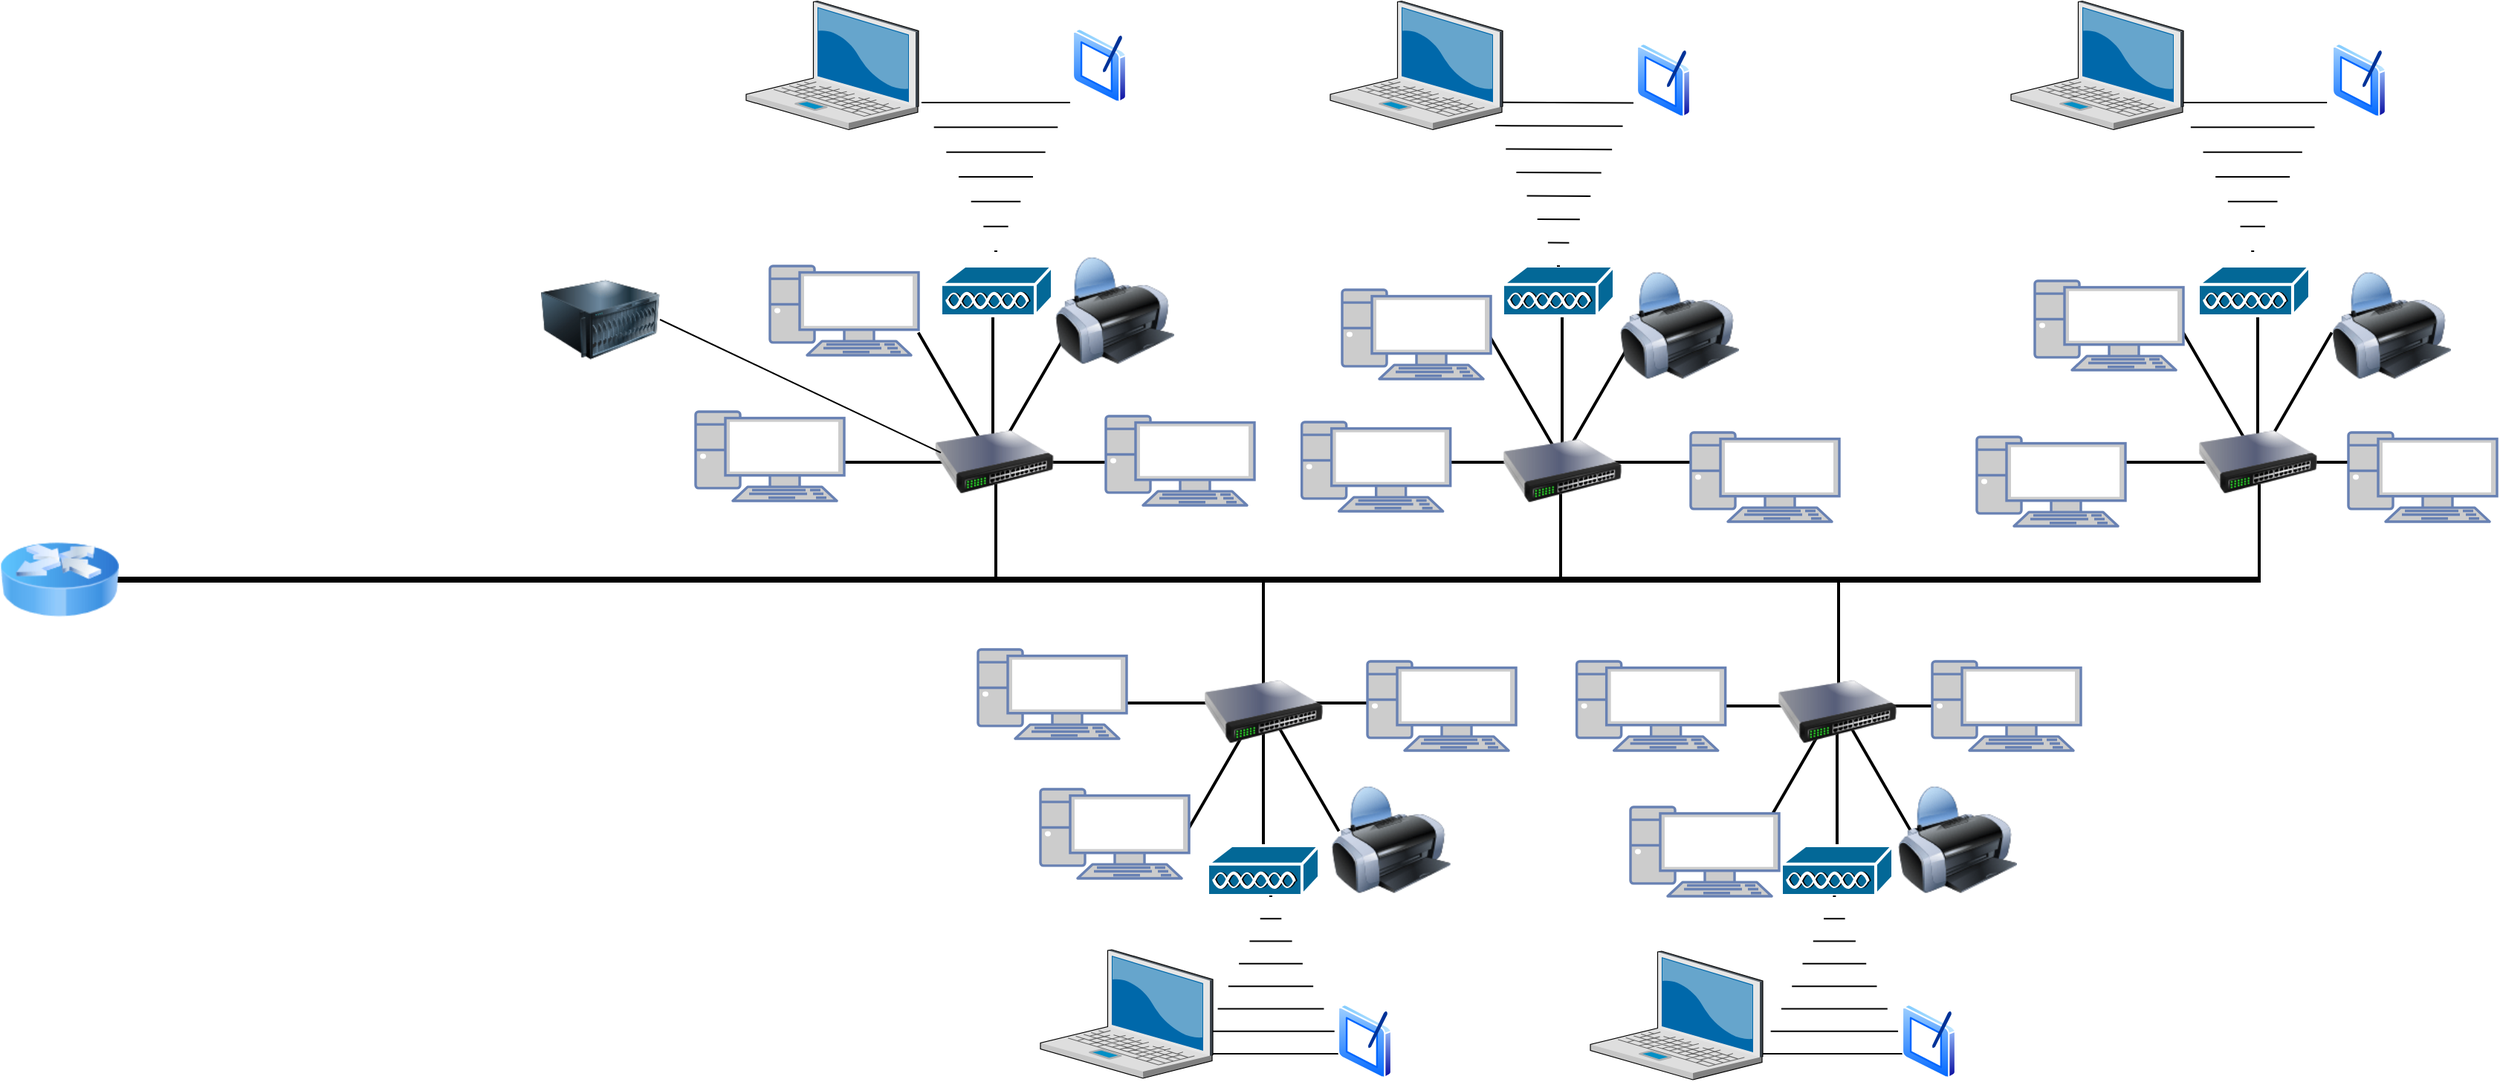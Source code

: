 <mxfile version="22.0.6" type="device">
  <diagram name="Page-1" id="X2FeLog_ubwmcEvJWv8t">
    <mxGraphModel dx="2785" dy="2284" grid="1" gridSize="10" guides="1" tooltips="1" connect="1" arrows="1" fold="1" page="1" pageScale="1" pageWidth="827" pageHeight="1169" math="0" shadow="0">
      <root>
        <mxCell id="0" />
        <mxCell id="1" parent="0" />
        <mxCell id="Phao7U0Y4ZMj5dp_W-zo-1" value="" style="line;strokeWidth=4;html=1;perimeter=backbonePerimeter;points=[];outlineConnect=0;" parent="1" vertex="1">
          <mxGeometry x="40" y="316" width="1450" height="10" as="geometry" />
        </mxCell>
        <mxCell id="Phao7U0Y4ZMj5dp_W-zo-2" value="" style="shape=waypoint;sketch=0;fillStyle=solid;size=6;pointerEvents=1;points=[];fillColor=none;resizable=0;rotatable=0;perimeter=centerPerimeter;snapToPoint=1;" parent="1" vertex="1">
          <mxGeometry x="1196" y="395" width="20" height="20" as="geometry" />
        </mxCell>
        <mxCell id="Phao7U0Y4ZMj5dp_W-zo-4" value="" style="line;strokeWidth=2;html=1;rotation=90;" parent="1" vertex="1">
          <mxGeometry x="1167" y="358" width="80" height="10" as="geometry" />
        </mxCell>
        <mxCell id="Phao7U0Y4ZMj5dp_W-zo-6" value="" style="line;strokeWidth=2;html=1;rotation=-60;" parent="1" vertex="1">
          <mxGeometry x="1130.83" y="430" width="100" height="34" as="geometry" />
        </mxCell>
        <mxCell id="Phao7U0Y4ZMj5dp_W-zo-7" value="" style="line;strokeWidth=2;html=1;rotation=0;" parent="1" vertex="1">
          <mxGeometry x="1106" y="389" width="100" height="34" as="geometry" />
        </mxCell>
        <mxCell id="Phao7U0Y4ZMj5dp_W-zo-8" value="" style="line;strokeWidth=2;html=1;rotation=0;" parent="1" vertex="1">
          <mxGeometry x="1206" y="389" width="100" height="34" as="geometry" />
        </mxCell>
        <mxCell id="Phao7U0Y4ZMj5dp_W-zo-9" value="" style="line;strokeWidth=2;html=1;rotation=-120;" parent="1" vertex="1">
          <mxGeometry x="1181.83" y="432" width="100" height="34" as="geometry" />
        </mxCell>
        <mxCell id="Phao7U0Y4ZMj5dp_W-zo-10" value="" style="line;strokeWidth=2;html=1;rotation=90;" parent="1" vertex="1">
          <mxGeometry x="1156" y="452" width="100" height="10" as="geometry" />
        </mxCell>
        <mxCell id="Phao7U0Y4ZMj5dp_W-zo-19" value="" style="shape=waypoint;sketch=0;fillStyle=solid;size=6;pointerEvents=1;points=[];fillColor=none;resizable=0;rotatable=0;perimeter=centerPerimeter;snapToPoint=1;" parent="1" vertex="1">
          <mxGeometry x="1479" y="231" width="20" height="20" as="geometry" />
        </mxCell>
        <mxCell id="Phao7U0Y4ZMj5dp_W-zo-20" value="" style="line;strokeWidth=2;html=1;rotation=90;" parent="1" vertex="1">
          <mxGeometry x="1450" y="278" width="80" height="10" as="geometry" />
        </mxCell>
        <mxCell id="Phao7U0Y4ZMj5dp_W-zo-21" value="" style="line;strokeWidth=2;html=1;rotation=60;" parent="1" vertex="1">
          <mxGeometry x="1413.83" y="181" width="100" height="34" as="geometry" />
        </mxCell>
        <mxCell id="Phao7U0Y4ZMj5dp_W-zo-22" value="" style="line;strokeWidth=2;html=1;rotation=0;" parent="1" vertex="1">
          <mxGeometry x="1374" y="225" width="100" height="34" as="geometry" />
        </mxCell>
        <mxCell id="Phao7U0Y4ZMj5dp_W-zo-23" value="" style="line;strokeWidth=2;html=1;rotation=0;" parent="1" vertex="1">
          <mxGeometry x="1489" y="225" width="100" height="34" as="geometry" />
        </mxCell>
        <mxCell id="Phao7U0Y4ZMj5dp_W-zo-24" value="" style="line;strokeWidth=2;html=1;rotation=-240;" parent="1" vertex="1">
          <mxGeometry x="1463.83" y="181" width="100" height="34" as="geometry" />
        </mxCell>
        <mxCell id="Phao7U0Y4ZMj5dp_W-zo-25" value="" style="line;strokeWidth=2;html=1;rotation=90;" parent="1" vertex="1">
          <mxGeometry x="1439" y="186" width="100" height="10" as="geometry" />
        </mxCell>
        <mxCell id="Phao7U0Y4ZMj5dp_W-zo-26" value="" style="shape=waypoint;sketch=0;fillStyle=solid;size=6;pointerEvents=1;points=[];fillColor=none;resizable=0;rotatable=0;perimeter=centerPerimeter;snapToPoint=1;" parent="1" vertex="1">
          <mxGeometry x="1011" y="231" width="20" height="20" as="geometry" />
        </mxCell>
        <mxCell id="Phao7U0Y4ZMj5dp_W-zo-27" value="" style="line;strokeWidth=2;html=1;rotation=90;" parent="1" vertex="1">
          <mxGeometry x="980" y="278" width="80" height="10" as="geometry" />
        </mxCell>
        <mxCell id="Phao7U0Y4ZMj5dp_W-zo-28" value="" style="line;strokeWidth=2;html=1;rotation=60;" parent="1" vertex="1">
          <mxGeometry x="945.83" y="181" width="100" height="34" as="geometry" />
        </mxCell>
        <mxCell id="Phao7U0Y4ZMj5dp_W-zo-29" value="" style="line;strokeWidth=2;html=1;rotation=0;" parent="1" vertex="1">
          <mxGeometry x="921" y="225" width="100" height="34" as="geometry" />
        </mxCell>
        <mxCell id="Phao7U0Y4ZMj5dp_W-zo-30" value="" style="line;strokeWidth=2;html=1;rotation=0;" parent="1" vertex="1">
          <mxGeometry x="1021" y="225" width="100" height="34" as="geometry" />
        </mxCell>
        <mxCell id="Phao7U0Y4ZMj5dp_W-zo-31" value="" style="line;strokeWidth=2;html=1;rotation=-240;" parent="1" vertex="1">
          <mxGeometry x="995.83" y="181" width="100" height="34" as="geometry" />
        </mxCell>
        <mxCell id="Phao7U0Y4ZMj5dp_W-zo-32" value="" style="line;strokeWidth=2;html=1;rotation=90;" parent="1" vertex="1">
          <mxGeometry x="971" y="186" width="100" height="10" as="geometry" />
        </mxCell>
        <mxCell id="Phao7U0Y4ZMj5dp_W-zo-33" value="" style="shape=waypoint;sketch=0;fillStyle=solid;size=6;pointerEvents=1;points=[];fillColor=none;resizable=0;rotatable=0;perimeter=centerPerimeter;snapToPoint=1;" parent="1" vertex="1">
          <mxGeometry x="810" y="393" width="20" height="20" as="geometry" />
        </mxCell>
        <mxCell id="Phao7U0Y4ZMj5dp_W-zo-34" value="" style="line;strokeWidth=2;html=1;rotation=90;" parent="1" vertex="1">
          <mxGeometry x="780" y="356" width="80" height="10" as="geometry" />
        </mxCell>
        <mxCell id="Phao7U0Y4ZMj5dp_W-zo-35" value="" style="line;strokeWidth=2;html=1;rotation=-60;" parent="1" vertex="1">
          <mxGeometry x="744.83" y="428" width="100" height="34" as="geometry" />
        </mxCell>
        <mxCell id="Phao7U0Y4ZMj5dp_W-zo-36" value="" style="line;strokeWidth=2;html=1;rotation=0;" parent="1" vertex="1">
          <mxGeometry x="720" y="387" width="100" height="34" as="geometry" />
        </mxCell>
        <mxCell id="Phao7U0Y4ZMj5dp_W-zo-37" value="" style="line;strokeWidth=2;html=1;rotation=0;" parent="1" vertex="1">
          <mxGeometry x="820" y="387" width="100" height="34" as="geometry" />
        </mxCell>
        <mxCell id="Phao7U0Y4ZMj5dp_W-zo-38" value="" style="line;strokeWidth=2;html=1;rotation=-120;" parent="1" vertex="1">
          <mxGeometry x="795.83" y="430" width="100" height="34" as="geometry" />
        </mxCell>
        <mxCell id="Phao7U0Y4ZMj5dp_W-zo-39" value="" style="line;strokeWidth=2;html=1;rotation=90;" parent="1" vertex="1">
          <mxGeometry x="770" y="450" width="100" height="10" as="geometry" />
        </mxCell>
        <mxCell id="Phao7U0Y4ZMj5dp_W-zo-40" value="" style="shape=waypoint;sketch=0;fillStyle=solid;size=6;pointerEvents=1;points=[];fillColor=none;resizable=0;rotatable=0;perimeter=centerPerimeter;snapToPoint=1;" parent="1" vertex="1">
          <mxGeometry x="628" y="231" width="20" height="20" as="geometry" />
        </mxCell>
        <mxCell id="Phao7U0Y4ZMj5dp_W-zo-41" value="" style="line;strokeWidth=2;html=1;rotation=90;" parent="1" vertex="1">
          <mxGeometry x="600" y="278" width="80" height="10" as="geometry" />
        </mxCell>
        <mxCell id="Phao7U0Y4ZMj5dp_W-zo-42" value="" style="line;strokeWidth=2;html=1;rotation=60;" parent="1" vertex="1">
          <mxGeometry x="562.83" y="181" width="100" height="34" as="geometry" />
        </mxCell>
        <mxCell id="Phao7U0Y4ZMj5dp_W-zo-43" value="" style="line;strokeWidth=2;html=1;rotation=0;" parent="1" vertex="1">
          <mxGeometry x="538" y="225" width="100" height="34" as="geometry" />
        </mxCell>
        <mxCell id="Phao7U0Y4ZMj5dp_W-zo-44" value="" style="line;strokeWidth=2;html=1;rotation=0;" parent="1" vertex="1">
          <mxGeometry x="638" y="225" width="100" height="34" as="geometry" />
        </mxCell>
        <mxCell id="Phao7U0Y4ZMj5dp_W-zo-45" value="" style="line;strokeWidth=2;html=1;rotation=-240;" parent="1" vertex="1">
          <mxGeometry x="612.83" y="181" width="100" height="34" as="geometry" />
        </mxCell>
        <mxCell id="Phao7U0Y4ZMj5dp_W-zo-46" value="" style="line;strokeWidth=2;html=1;rotation=90;" parent="1" vertex="1">
          <mxGeometry x="588" y="186" width="100" height="10" as="geometry" />
        </mxCell>
        <mxCell id="XR8GgXqVG0Ml_icN7VmL-1" value="" style="shape=mxgraph.cisco.misc.access_point;html=1;pointerEvents=1;dashed=0;fillColor=#036897;strokeColor=#ffffff;strokeWidth=2;verticalLabelPosition=bottom;verticalAlign=top;align=center;outlineConnect=0;" vertex="1" parent="1">
          <mxGeometry x="603" y="110" width="75" height="34" as="geometry" />
        </mxCell>
        <mxCell id="XR8GgXqVG0Ml_icN7VmL-2" value="" style="image;html=1;image=img/lib/clip_art/networking/Router_Icon_128x128.png" vertex="1" parent="1">
          <mxGeometry x="-30" y="281" width="80" height="80" as="geometry" />
        </mxCell>
        <mxCell id="XR8GgXqVG0Ml_icN7VmL-3" value="" style="image;html=1;image=img/lib/clip_art/networking/Switch_128x128.png" vertex="1" parent="1">
          <mxGeometry x="598.83" y="202" width="80" height="80" as="geometry" />
        </mxCell>
        <mxCell id="XR8GgXqVG0Ml_icN7VmL-4" value="" style="image;html=1;image=img/lib/clip_art/networking/Switch_128x128.png" vertex="1" parent="1">
          <mxGeometry x="981" y="208" width="80" height="80" as="geometry" />
        </mxCell>
        <mxCell id="XR8GgXqVG0Ml_icN7VmL-5" value="" style="shape=mxgraph.arrows2.wedgeArrowDashed2;html=1;bendable=0;startWidth=50;stepSize=15;rounded=0;" edge="1" parent="1">
          <mxGeometry width="100" height="100" relative="1" as="geometry">
            <mxPoint x="640" as="sourcePoint" />
            <mxPoint x="640" y="100" as="targetPoint" />
          </mxGeometry>
        </mxCell>
        <mxCell id="XR8GgXqVG0Ml_icN7VmL-6" value="" style="image;aspect=fixed;perimeter=ellipsePerimeter;html=1;align=center;shadow=0;dashed=0;spacingTop=3;image=img/lib/active_directory/tablet_pc.svg;" vertex="1" parent="1">
          <mxGeometry x="691.5" y="-50" width="36.5" height="50" as="geometry" />
        </mxCell>
        <mxCell id="XR8GgXqVG0Ml_icN7VmL-8" value="" style="verticalLabelPosition=bottom;sketch=0;aspect=fixed;html=1;verticalAlign=top;strokeColor=none;align=center;outlineConnect=0;shape=mxgraph.citrix.laptop_2;" vertex="1" parent="1">
          <mxGeometry x="472" y="-68.25" width="116" height="86.5" as="geometry" />
        </mxCell>
        <mxCell id="XR8GgXqVG0Ml_icN7VmL-9" value="" style="image;html=1;image=img/lib/clip_art/networking/Switch_128x128.png" vertex="1" parent="1">
          <mxGeometry x="1449" y="202" width="80" height="80" as="geometry" />
        </mxCell>
        <mxCell id="XR8GgXqVG0Ml_icN7VmL-10" value="" style="image;html=1;image=img/lib/clip_art/networking/Switch_128x128.png" vertex="1" parent="1">
          <mxGeometry x="780" y="370" width="80" height="80" as="geometry" />
        </mxCell>
        <mxCell id="XR8GgXqVG0Ml_icN7VmL-11" value="" style="image;html=1;image=img/lib/clip_art/networking/Switch_128x128.png" vertex="1" parent="1">
          <mxGeometry x="1166" y="370" width="80" height="80" as="geometry" />
        </mxCell>
        <mxCell id="XR8GgXqVG0Ml_icN7VmL-12" value="" style="shape=mxgraph.cisco.misc.access_point;html=1;pointerEvents=1;dashed=0;fillColor=#036897;strokeColor=#ffffff;strokeWidth=2;verticalLabelPosition=bottom;verticalAlign=top;align=center;outlineConnect=0;" vertex="1" parent="1">
          <mxGeometry x="981" y="110" width="75" height="34" as="geometry" />
        </mxCell>
        <mxCell id="XR8GgXqVG0Ml_icN7VmL-13" value="" style="shape=mxgraph.cisco.misc.access_point;html=1;pointerEvents=1;dashed=0;fillColor=#036897;strokeColor=#ffffff;strokeWidth=2;verticalLabelPosition=bottom;verticalAlign=top;align=center;outlineConnect=0;" vertex="1" parent="1">
          <mxGeometry x="1449" y="110" width="75" height="34" as="geometry" />
        </mxCell>
        <mxCell id="XR8GgXqVG0Ml_icN7VmL-14" value="" style="shape=mxgraph.cisco.misc.access_point;html=1;pointerEvents=1;dashed=0;fillColor=#036897;strokeColor=#ffffff;strokeWidth=2;verticalLabelPosition=bottom;verticalAlign=top;align=center;outlineConnect=0;" vertex="1" parent="1">
          <mxGeometry x="782.5" y="500" width="75" height="34" as="geometry" />
        </mxCell>
        <mxCell id="XR8GgXqVG0Ml_icN7VmL-15" value="" style="shape=mxgraph.cisco.misc.access_point;html=1;pointerEvents=1;dashed=0;fillColor=#036897;strokeColor=#ffffff;strokeWidth=2;verticalLabelPosition=bottom;verticalAlign=top;align=center;outlineConnect=0;" vertex="1" parent="1">
          <mxGeometry x="1168.5" y="500" width="75" height="34" as="geometry" />
        </mxCell>
        <mxCell id="XR8GgXqVG0Ml_icN7VmL-16" value="" style="shape=mxgraph.arrows2.wedgeArrowDashed2;html=1;bendable=0;startWidth=50;stepSize=15;rounded=0;entryX=0.5;entryY=0;entryDx=0;entryDy=0;entryPerimeter=0;" edge="1" parent="1" target="XR8GgXqVG0Ml_icN7VmL-12">
          <mxGeometry width="100" height="100" relative="1" as="geometry">
            <mxPoint x="1019" as="sourcePoint" />
            <mxPoint x="1021" y="90" as="targetPoint" />
          </mxGeometry>
        </mxCell>
        <mxCell id="XR8GgXqVG0Ml_icN7VmL-17" value="" style="verticalLabelPosition=bottom;sketch=0;aspect=fixed;html=1;verticalAlign=top;strokeColor=none;align=center;outlineConnect=0;shape=mxgraph.citrix.laptop_2;" vertex="1" parent="1">
          <mxGeometry x="865" y="-68.25" width="116" height="86.5" as="geometry" />
        </mxCell>
        <mxCell id="XR8GgXqVG0Ml_icN7VmL-18" value="" style="image;aspect=fixed;perimeter=ellipsePerimeter;html=1;align=center;shadow=0;dashed=0;spacingTop=3;image=img/lib/active_directory/tablet_pc.svg;" vertex="1" parent="1">
          <mxGeometry x="1071" y="-40" width="36.5" height="50" as="geometry" />
        </mxCell>
        <mxCell id="XR8GgXqVG0Ml_icN7VmL-20" value="" style="shape=mxgraph.arrows2.wedgeArrowDashed2;html=1;bendable=0;startWidth=50;stepSize=15;rounded=0;" edge="1" parent="1">
          <mxGeometry width="100" height="100" relative="1" as="geometry">
            <mxPoint x="1485.59" as="sourcePoint" />
            <mxPoint x="1485.59" y="100" as="targetPoint" />
          </mxGeometry>
        </mxCell>
        <mxCell id="XR8GgXqVG0Ml_icN7VmL-21" value="" style="verticalLabelPosition=bottom;sketch=0;aspect=fixed;html=1;verticalAlign=top;strokeColor=none;align=center;outlineConnect=0;shape=mxgraph.citrix.laptop_2;" vertex="1" parent="1">
          <mxGeometry x="1323" y="-68.25" width="116" height="86.5" as="geometry" />
        </mxCell>
        <mxCell id="XR8GgXqVG0Ml_icN7VmL-22" value="" style="image;aspect=fixed;perimeter=ellipsePerimeter;html=1;align=center;shadow=0;dashed=0;spacingTop=3;image=img/lib/active_directory/tablet_pc.svg;" vertex="1" parent="1">
          <mxGeometry x="1539" y="-40" width="36.5" height="50" as="geometry" />
        </mxCell>
        <mxCell id="XR8GgXqVG0Ml_icN7VmL-23" value="" style="shape=mxgraph.arrows2.wedgeArrowDashed2;html=1;bendable=0;startWidth=50;stepSize=15;rounded=0;" edge="1" parent="1">
          <mxGeometry width="100" height="100" relative="1" as="geometry">
            <mxPoint x="825" y="640" as="sourcePoint" />
            <mxPoint x="825" y="534" as="targetPoint" />
          </mxGeometry>
        </mxCell>
        <mxCell id="XR8GgXqVG0Ml_icN7VmL-24" value="" style="shape=mxgraph.arrows2.wedgeArrowDashed2;html=1;bendable=0;startWidth=50;stepSize=15;rounded=0;" edge="1" parent="1">
          <mxGeometry width="100" height="100" relative="1" as="geometry">
            <mxPoint x="1204.18" y="640" as="sourcePoint" />
            <mxPoint x="1204.18" y="534" as="targetPoint" />
          </mxGeometry>
        </mxCell>
        <mxCell id="XR8GgXqVG0Ml_icN7VmL-25" value="" style="verticalLabelPosition=bottom;sketch=0;aspect=fixed;html=1;verticalAlign=top;strokeColor=none;align=center;outlineConnect=0;shape=mxgraph.citrix.laptop_2;" vertex="1" parent="1">
          <mxGeometry x="670" y="570" width="116" height="86.5" as="geometry" />
        </mxCell>
        <mxCell id="XR8GgXqVG0Ml_icN7VmL-26" value="" style="image;aspect=fixed;perimeter=ellipsePerimeter;html=1;align=center;shadow=0;dashed=0;spacingTop=3;image=img/lib/active_directory/tablet_pc.svg;" vertex="1" parent="1">
          <mxGeometry x="870" y="606.5" width="36.5" height="50" as="geometry" />
        </mxCell>
        <mxCell id="XR8GgXqVG0Ml_icN7VmL-27" value="" style="verticalLabelPosition=bottom;sketch=0;aspect=fixed;html=1;verticalAlign=top;strokeColor=none;align=center;outlineConnect=0;shape=mxgraph.citrix.laptop_2;" vertex="1" parent="1">
          <mxGeometry x="1040" y="571" width="116" height="86.5" as="geometry" />
        </mxCell>
        <mxCell id="XR8GgXqVG0Ml_icN7VmL-28" value="" style="image;aspect=fixed;perimeter=ellipsePerimeter;html=1;align=center;shadow=0;dashed=0;spacingTop=3;image=img/lib/active_directory/tablet_pc.svg;" vertex="1" parent="1">
          <mxGeometry x="1249.5" y="606.5" width="36.5" height="50" as="geometry" />
        </mxCell>
        <mxCell id="XR8GgXqVG0Ml_icN7VmL-29" value="" style="fontColor=#0066CC;verticalAlign=top;verticalLabelPosition=bottom;labelPosition=center;align=center;html=1;outlineConnect=0;fillColor=#CCCCCC;strokeColor=#6881B3;gradientColor=none;gradientDirection=north;strokeWidth=2;shape=mxgraph.networks.pc;" vertex="1" parent="1">
          <mxGeometry x="438" y="208" width="100" height="60" as="geometry" />
        </mxCell>
        <mxCell id="XR8GgXqVG0Ml_icN7VmL-32" value="" style="fontColor=#0066CC;verticalAlign=top;verticalLabelPosition=bottom;labelPosition=center;align=center;html=1;outlineConnect=0;fillColor=#CCCCCC;strokeColor=#6881B3;gradientColor=none;gradientDirection=north;strokeWidth=2;shape=mxgraph.networks.pc;" vertex="1" parent="1">
          <mxGeometry x="488" y="110" width="100" height="60" as="geometry" />
        </mxCell>
        <mxCell id="XR8GgXqVG0Ml_icN7VmL-33" value="" style="fontColor=#0066CC;verticalAlign=top;verticalLabelPosition=bottom;labelPosition=center;align=center;html=1;outlineConnect=0;fillColor=#CCCCCC;strokeColor=#6881B3;gradientColor=none;gradientDirection=north;strokeWidth=2;shape=mxgraph.networks.pc;" vertex="1" parent="1">
          <mxGeometry x="714" y="211" width="100" height="60" as="geometry" />
        </mxCell>
        <mxCell id="XR8GgXqVG0Ml_icN7VmL-34" value="" style="image;html=1;image=img/lib/clip_art/computers/Printer_128x128.png" vertex="1" parent="1">
          <mxGeometry x="680" y="100" width="80" height="80" as="geometry" />
        </mxCell>
        <mxCell id="XR8GgXqVG0Ml_icN7VmL-35" value="" style="fontColor=#0066CC;verticalAlign=top;verticalLabelPosition=bottom;labelPosition=center;align=center;html=1;outlineConnect=0;fillColor=#CCCCCC;strokeColor=#6881B3;gradientColor=none;gradientDirection=north;strokeWidth=2;shape=mxgraph.networks.pc;" vertex="1" parent="1">
          <mxGeometry x="845.83" y="215" width="100" height="60" as="geometry" />
        </mxCell>
        <mxCell id="XR8GgXqVG0Ml_icN7VmL-36" value="" style="fontColor=#0066CC;verticalAlign=top;verticalLabelPosition=bottom;labelPosition=center;align=center;html=1;outlineConnect=0;fillColor=#CCCCCC;strokeColor=#6881B3;gradientColor=none;gradientDirection=north;strokeWidth=2;shape=mxgraph.networks.pc;" vertex="1" parent="1">
          <mxGeometry x="873" y="126" width="100" height="60" as="geometry" />
        </mxCell>
        <mxCell id="XR8GgXqVG0Ml_icN7VmL-37" value="" style="fontColor=#0066CC;verticalAlign=top;verticalLabelPosition=bottom;labelPosition=center;align=center;html=1;outlineConnect=0;fillColor=#CCCCCC;strokeColor=#6881B3;gradientColor=none;gradientDirection=north;strokeWidth=2;shape=mxgraph.networks.pc;" vertex="1" parent="1">
          <mxGeometry x="1107.5" y="222" width="100" height="60" as="geometry" />
        </mxCell>
        <mxCell id="XR8GgXqVG0Ml_icN7VmL-38" value="" style="image;html=1;image=img/lib/clip_art/computers/Printer_128x128.png" vertex="1" parent="1">
          <mxGeometry x="1060" y="110" width="80" height="80" as="geometry" />
        </mxCell>
        <mxCell id="XR8GgXqVG0Ml_icN7VmL-39" value="" style="image;html=1;image=img/lib/clip_art/computers/Printer_128x128.png" vertex="1" parent="1">
          <mxGeometry x="1539" y="110" width="80" height="80" as="geometry" />
        </mxCell>
        <mxCell id="XR8GgXqVG0Ml_icN7VmL-40" value="" style="fontColor=#0066CC;verticalAlign=top;verticalLabelPosition=bottom;labelPosition=center;align=center;html=1;outlineConnect=0;fillColor=#CCCCCC;strokeColor=#6881B3;gradientColor=none;gradientDirection=north;strokeWidth=2;shape=mxgraph.networks.pc;" vertex="1" parent="1">
          <mxGeometry x="1339" y="120" width="100" height="60" as="geometry" />
        </mxCell>
        <mxCell id="XR8GgXqVG0Ml_icN7VmL-41" value="" style="fontColor=#0066CC;verticalAlign=top;verticalLabelPosition=bottom;labelPosition=center;align=center;html=1;outlineConnect=0;fillColor=#CCCCCC;strokeColor=#6881B3;gradientColor=none;gradientDirection=north;strokeWidth=2;shape=mxgraph.networks.pc;" vertex="1" parent="1">
          <mxGeometry x="1300" y="225" width="100" height="60" as="geometry" />
        </mxCell>
        <mxCell id="XR8GgXqVG0Ml_icN7VmL-42" value="" style="fontColor=#0066CC;verticalAlign=top;verticalLabelPosition=bottom;labelPosition=center;align=center;html=1;outlineConnect=0;fillColor=#CCCCCC;strokeColor=#6881B3;gradientColor=none;gradientDirection=north;strokeWidth=2;shape=mxgraph.networks.pc;" vertex="1" parent="1">
          <mxGeometry x="1550" y="222" width="100" height="60" as="geometry" />
        </mxCell>
        <mxCell id="XR8GgXqVG0Ml_icN7VmL-43" value="" style="image;html=1;image=img/lib/clip_art/computers/Printer_128x128.png" vertex="1" parent="1">
          <mxGeometry x="865.83" y="421" width="80" height="150" as="geometry" />
        </mxCell>
        <mxCell id="XR8GgXqVG0Ml_icN7VmL-44" value="" style="image;html=1;image=img/lib/clip_art/computers/Printer_128x128.png" vertex="1" parent="1">
          <mxGeometry x="1247" y="456" width="80" height="80" as="geometry" />
        </mxCell>
        <mxCell id="XR8GgXqVG0Ml_icN7VmL-45" value="" style="fontColor=#0066CC;verticalAlign=top;verticalLabelPosition=bottom;labelPosition=center;align=center;html=1;outlineConnect=0;fillColor=#CCCCCC;strokeColor=#6881B3;gradientColor=none;gradientDirection=north;strokeWidth=2;shape=mxgraph.networks.pc;" vertex="1" parent="1">
          <mxGeometry x="670" y="462" width="100" height="60" as="geometry" />
        </mxCell>
        <mxCell id="XR8GgXqVG0Ml_icN7VmL-46" value="" style="fontColor=#0066CC;verticalAlign=top;verticalLabelPosition=bottom;labelPosition=center;align=center;html=1;outlineConnect=0;fillColor=#CCCCCC;strokeColor=#6881B3;gradientColor=none;gradientDirection=north;strokeWidth=2;shape=mxgraph.networks.pc;" vertex="1" parent="1">
          <mxGeometry x="628" y="368" width="100" height="60" as="geometry" />
        </mxCell>
        <mxCell id="XR8GgXqVG0Ml_icN7VmL-47" value="" style="fontColor=#0066CC;verticalAlign=top;verticalLabelPosition=bottom;labelPosition=center;align=center;html=1;outlineConnect=0;fillColor=#CCCCCC;strokeColor=#6881B3;gradientColor=none;gradientDirection=north;strokeWidth=2;shape=mxgraph.networks.pc;" vertex="1" parent="1">
          <mxGeometry x="890" y="376" width="100" height="60" as="geometry" />
        </mxCell>
        <mxCell id="XR8GgXqVG0Ml_icN7VmL-48" value="" style="fontColor=#0066CC;verticalAlign=top;verticalLabelPosition=bottom;labelPosition=center;align=center;html=1;outlineConnect=0;fillColor=#CCCCCC;strokeColor=#6881B3;gradientColor=none;gradientDirection=north;strokeWidth=2;shape=mxgraph.networks.pc;" vertex="1" parent="1">
          <mxGeometry x="1030.83" y="376" width="100" height="60" as="geometry" />
        </mxCell>
        <mxCell id="XR8GgXqVG0Ml_icN7VmL-49" value="" style="fontColor=#0066CC;verticalAlign=top;verticalLabelPosition=bottom;labelPosition=center;align=center;html=1;outlineConnect=0;fillColor=#CCCCCC;strokeColor=#6881B3;gradientColor=none;gradientDirection=north;strokeWidth=2;shape=mxgraph.networks.pc;" vertex="1" parent="1">
          <mxGeometry x="1270" y="376" width="100" height="60" as="geometry" />
        </mxCell>
        <mxCell id="XR8GgXqVG0Ml_icN7VmL-50" value="" style="fontColor=#0066CC;verticalAlign=top;verticalLabelPosition=bottom;labelPosition=center;align=center;html=1;outlineConnect=0;fillColor=#CCCCCC;strokeColor=#6881B3;gradientColor=none;gradientDirection=north;strokeWidth=2;shape=mxgraph.networks.pc;" vertex="1" parent="1">
          <mxGeometry x="1067" y="474" width="100" height="60" as="geometry" />
        </mxCell>
        <mxCell id="XR8GgXqVG0Ml_icN7VmL-51" value="" style="image;html=1;image=img/lib/clip_art/computers/Server_128x128.png" vertex="1" parent="1">
          <mxGeometry x="334" y="106" width="80" height="80" as="geometry" />
        </mxCell>
        <mxCell id="XR8GgXqVG0Ml_icN7VmL-52" value="" style="endArrow=none;html=1;rounded=0;entryX=-0.056;entryY=0.845;entryDx=0;entryDy=0;entryPerimeter=0;exitX=1;exitY=0.5;exitDx=0;exitDy=0;" edge="1" parent="1" source="XR8GgXqVG0Ml_icN7VmL-51">
          <mxGeometry width="50" height="50" relative="1" as="geometry">
            <mxPoint x="440" y="170" as="sourcePoint" />
            <mxPoint x="603.0" y="235.6" as="targetPoint" />
          </mxGeometry>
        </mxCell>
      </root>
    </mxGraphModel>
  </diagram>
</mxfile>
